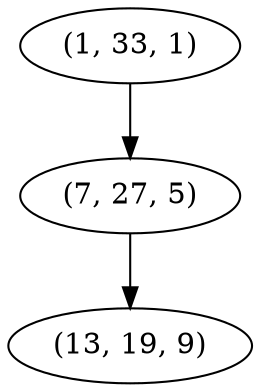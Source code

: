 digraph tree {
    "(1, 33, 1)";
    "(7, 27, 5)";
    "(13, 19, 9)";
    "(1, 33, 1)" -> "(7, 27, 5)";
    "(7, 27, 5)" -> "(13, 19, 9)";
}
